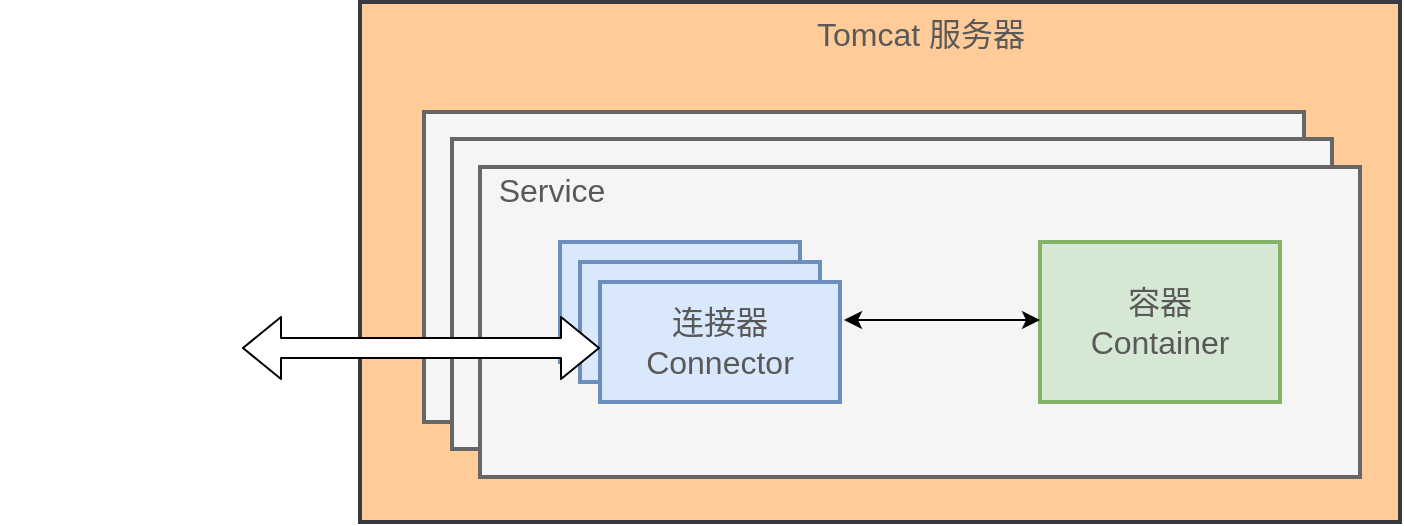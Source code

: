 <mxfile version="13.6.2" type="github"><diagram id="pHP2yH7RcmwW8EqnvlUC" name="Page-1"><mxGraphModel dx="868" dy="401" grid="1" gridSize="10" guides="1" tooltips="1" connect="1" arrows="1" fold="1" page="1" pageScale="1" pageWidth="827" pageHeight="1169" math="0" shadow="0"><root><mxCell id="0"/><mxCell id="1" parent="0"/><mxCell id="_G4Vmg0yX8EkCW_CDgKH-12" value="" style="rounded=0;whiteSpace=wrap;html=1;shadow=0;glass=0;sketch=0;strokeWidth=2;fillColor=#ffcc99;strokeColor=#36393d;" vertex="1" parent="1"><mxGeometry x="220" y="40" width="520" height="260" as="geometry"/></mxCell><mxCell id="_G4Vmg0yX8EkCW_CDgKH-11" value="" style="rounded=0;whiteSpace=wrap;html=1;shadow=0;glass=0;sketch=0;strokeWidth=2;fillColor=#f5f5f5;strokeColor=#666666;fontColor=#333333;" vertex="1" parent="1"><mxGeometry x="252" y="95" width="440" height="155" as="geometry"/></mxCell><mxCell id="_G4Vmg0yX8EkCW_CDgKH-10" value="" style="rounded=0;whiteSpace=wrap;html=1;shadow=0;glass=0;sketch=0;strokeWidth=2;fillColor=#f5f5f5;strokeColor=#666666;fontColor=#333333;" vertex="1" parent="1"><mxGeometry x="266" y="108.5" width="440" height="155" as="geometry"/></mxCell><mxCell id="_G4Vmg0yX8EkCW_CDgKH-8" value="" style="rounded=0;whiteSpace=wrap;html=1;shadow=0;glass=0;sketch=0;strokeWidth=2;fillColor=#f5f5f5;strokeColor=#666666;fontColor=#333333;" vertex="1" parent="1"><mxGeometry x="280" y="122.5" width="440" height="155" as="geometry"/></mxCell><mxCell id="_G4Vmg0yX8EkCW_CDgKH-1" value="" style="rounded=0;whiteSpace=wrap;html=1;fillColor=#dae8fc;strokeColor=#6c8ebf;strokeWidth=2;" vertex="1" parent="1"><mxGeometry x="320" y="160" width="120" height="60" as="geometry"/></mxCell><mxCell id="_G4Vmg0yX8EkCW_CDgKH-2" value="" style="rounded=0;whiteSpace=wrap;html=1;fillColor=#dae8fc;strokeColor=#6c8ebf;strokeWidth=2;" vertex="1" parent="1"><mxGeometry x="330" y="170" width="120" height="60" as="geometry"/></mxCell><mxCell id="_G4Vmg0yX8EkCW_CDgKH-3" value="&lt;font style=&quot;font-size: 16px&quot; color=&quot;#595959&quot;&gt;连接器&lt;br&gt;Connector&lt;/font&gt;" style="rounded=0;whiteSpace=wrap;html=1;fillColor=#dae8fc;strokeColor=#6c8ebf;strokeWidth=2;" vertex="1" parent="1"><mxGeometry x="340" y="180" width="120" height="60" as="geometry"/></mxCell><mxCell id="_G4Vmg0yX8EkCW_CDgKH-4" value="&lt;font style=&quot;font-size: 16px&quot; color=&quot;#595959&quot;&gt;容器&lt;br&gt;Container&lt;/font&gt;" style="rounded=0;whiteSpace=wrap;html=1;strokeWidth=2;fillColor=#d5e8d4;strokeColor=#82b366;shadow=0;sketch=0;glass=0;" vertex="1" parent="1"><mxGeometry x="560" y="160" width="120" height="80" as="geometry"/></mxCell><mxCell id="_G4Vmg0yX8EkCW_CDgKH-7" value="" style="endArrow=classic;startArrow=classic;html=1;entryX=0;entryY=0.5;entryDx=0;entryDy=0;" edge="1" parent="1"><mxGeometry width="50" height="50" relative="1" as="geometry"><mxPoint x="462" y="199" as="sourcePoint"/><mxPoint x="560" y="199" as="targetPoint"/></mxGeometry></mxCell><mxCell id="_G4Vmg0yX8EkCW_CDgKH-9" value="&lt;font style=&quot;font-size: 16px&quot; color=&quot;#595959&quot;&gt;Service&lt;/font&gt;" style="text;html=1;strokeColor=none;fillColor=none;align=center;verticalAlign=middle;whiteSpace=wrap;rounded=0;shadow=0;glass=0;sketch=0;" vertex="1" parent="1"><mxGeometry x="281" y="124" width="70" height="20" as="geometry"/></mxCell><mxCell id="_G4Vmg0yX8EkCW_CDgKH-13" value="&lt;font style=&quot;font-size: 16px&quot; color=&quot;#595959&quot;&gt;Tomcat 服务器&lt;/font&gt;" style="text;html=1;strokeColor=none;fillColor=none;align=center;verticalAlign=middle;whiteSpace=wrap;rounded=0;shadow=0;glass=0;sketch=0;" vertex="1" parent="1"><mxGeometry x="442.5" y="46" width="115" height="20" as="geometry"/></mxCell><mxCell id="_G4Vmg0yX8EkCW_CDgKH-14" value="" style="shape=image;html=1;verticalAlign=top;verticalLabelPosition=bottom;labelBackgroundColor=#ffffff;imageAspect=0;aspect=fixed;image=https://cdn3.iconfinder.com/data/icons/network-and-communications-10/32/network_Browser_global_network_planet_webpage_globe-128.png;rounded=0;shadow=0;glass=0;sketch=0;strokeWidth=2;gradientColor=none;" vertex="1" parent="1"><mxGeometry x="40" y="149.5" width="128" height="128" as="geometry"/></mxCell><mxCell id="_G4Vmg0yX8EkCW_CDgKH-17" value="" style="shape=flexArrow;endArrow=classic;startArrow=classic;html=1;fillColor=#ffffff;" edge="1" parent="1"><mxGeometry width="50" height="50" relative="1" as="geometry"><mxPoint x="161" y="213" as="sourcePoint"/><mxPoint x="340" y="213" as="targetPoint"/></mxGeometry></mxCell></root></mxGraphModel></diagram></mxfile>